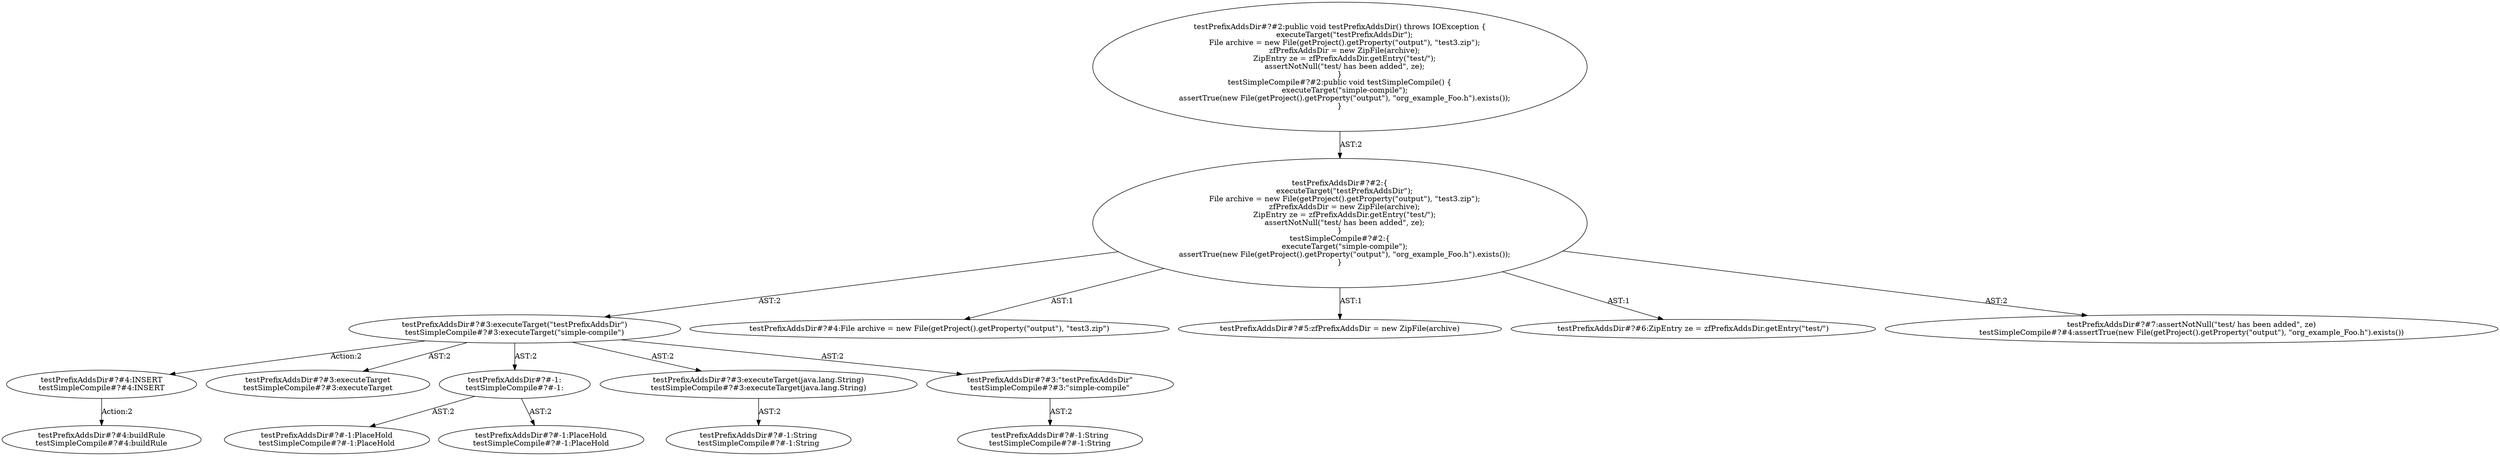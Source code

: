digraph "Pattern" {
0 [label="testPrefixAddsDir#?#4:INSERT
testSimpleCompile#?#4:INSERT" shape=ellipse]
1 [label="testPrefixAddsDir#?#3:executeTarget(\"testPrefixAddsDir\")
testSimpleCompile#?#3:executeTarget(\"simple-compile\")" shape=ellipse]
2 [label="testPrefixAddsDir#?#2:\{
    executeTarget(\"testPrefixAddsDir\");
    File archive = new File(getProject().getProperty(\"output\"), \"test3.zip\");
    zfPrefixAddsDir = new ZipFile(archive);
    ZipEntry ze = zfPrefixAddsDir.getEntry(\"test/\");
    assertNotNull(\"test/ has been added\", ze);
\}
testSimpleCompile#?#2:\{
    executeTarget(\"simple-compile\");
    assertTrue(new File(getProject().getProperty(\"output\"), \"org_example_Foo.h\").exists());
\}" shape=ellipse]
3 [label="testPrefixAddsDir#?#2:public void testPrefixAddsDir() throws IOException \{
    executeTarget(\"testPrefixAddsDir\");
    File archive = new File(getProject().getProperty(\"output\"), \"test3.zip\");
    zfPrefixAddsDir = new ZipFile(archive);
    ZipEntry ze = zfPrefixAddsDir.getEntry(\"test/\");
    assertNotNull(\"test/ has been added\", ze);
\}
testSimpleCompile#?#2:public void testSimpleCompile() \{
    executeTarget(\"simple-compile\");
    assertTrue(new File(getProject().getProperty(\"output\"), \"org_example_Foo.h\").exists());
\}" shape=ellipse]
4 [label="testPrefixAddsDir#?#4:File archive = new File(getProject().getProperty(\"output\"), \"test3.zip\")" shape=ellipse]
5 [label="testPrefixAddsDir#?#5:zfPrefixAddsDir = new ZipFile(archive)" shape=ellipse]
6 [label="testPrefixAddsDir#?#6:ZipEntry ze = zfPrefixAddsDir.getEntry(\"test/\")" shape=ellipse]
7 [label="testPrefixAddsDir#?#7:assertNotNull(\"test/ has been added\", ze)
testSimpleCompile#?#4:assertTrue(new File(getProject().getProperty(\"output\"), \"org_example_Foo.h\").exists())" shape=ellipse]
8 [label="testPrefixAddsDir#?#3:executeTarget
testSimpleCompile#?#3:executeTarget" shape=ellipse]
9 [label="testPrefixAddsDir#?#-1:
testSimpleCompile#?#-1:" shape=ellipse]
10 [label="testPrefixAddsDir#?#-1:PlaceHold
testSimpleCompile#?#-1:PlaceHold" shape=ellipse]
11 [label="testPrefixAddsDir#?#-1:PlaceHold
testSimpleCompile#?#-1:PlaceHold" shape=ellipse]
12 [label="testPrefixAddsDir#?#3:executeTarget(java.lang.String)
testSimpleCompile#?#3:executeTarget(java.lang.String)" shape=ellipse]
13 [label="testPrefixAddsDir#?#-1:String
testSimpleCompile#?#-1:String" shape=ellipse]
14 [label="testPrefixAddsDir#?#3:\"testPrefixAddsDir\"
testSimpleCompile#?#3:\"simple-compile\"" shape=ellipse]
15 [label="testPrefixAddsDir#?#-1:String
testSimpleCompile#?#-1:String" shape=ellipse]
16 [label="testPrefixAddsDir#?#4:buildRule
testSimpleCompile#?#4:buildRule" shape=ellipse]
0 -> 16 [label="Action:2"];
1 -> 0 [label="Action:2"];
1 -> 8 [label="AST:2"];
1 -> 9 [label="AST:2"];
1 -> 12 [label="AST:2"];
1 -> 14 [label="AST:2"];
2 -> 1 [label="AST:2"];
2 -> 4 [label="AST:1"];
2 -> 5 [label="AST:1"];
2 -> 6 [label="AST:1"];
2 -> 7 [label="AST:2"];
3 -> 2 [label="AST:2"];
9 -> 10 [label="AST:2"];
9 -> 11 [label="AST:2"];
12 -> 13 [label="AST:2"];
14 -> 15 [label="AST:2"];
}